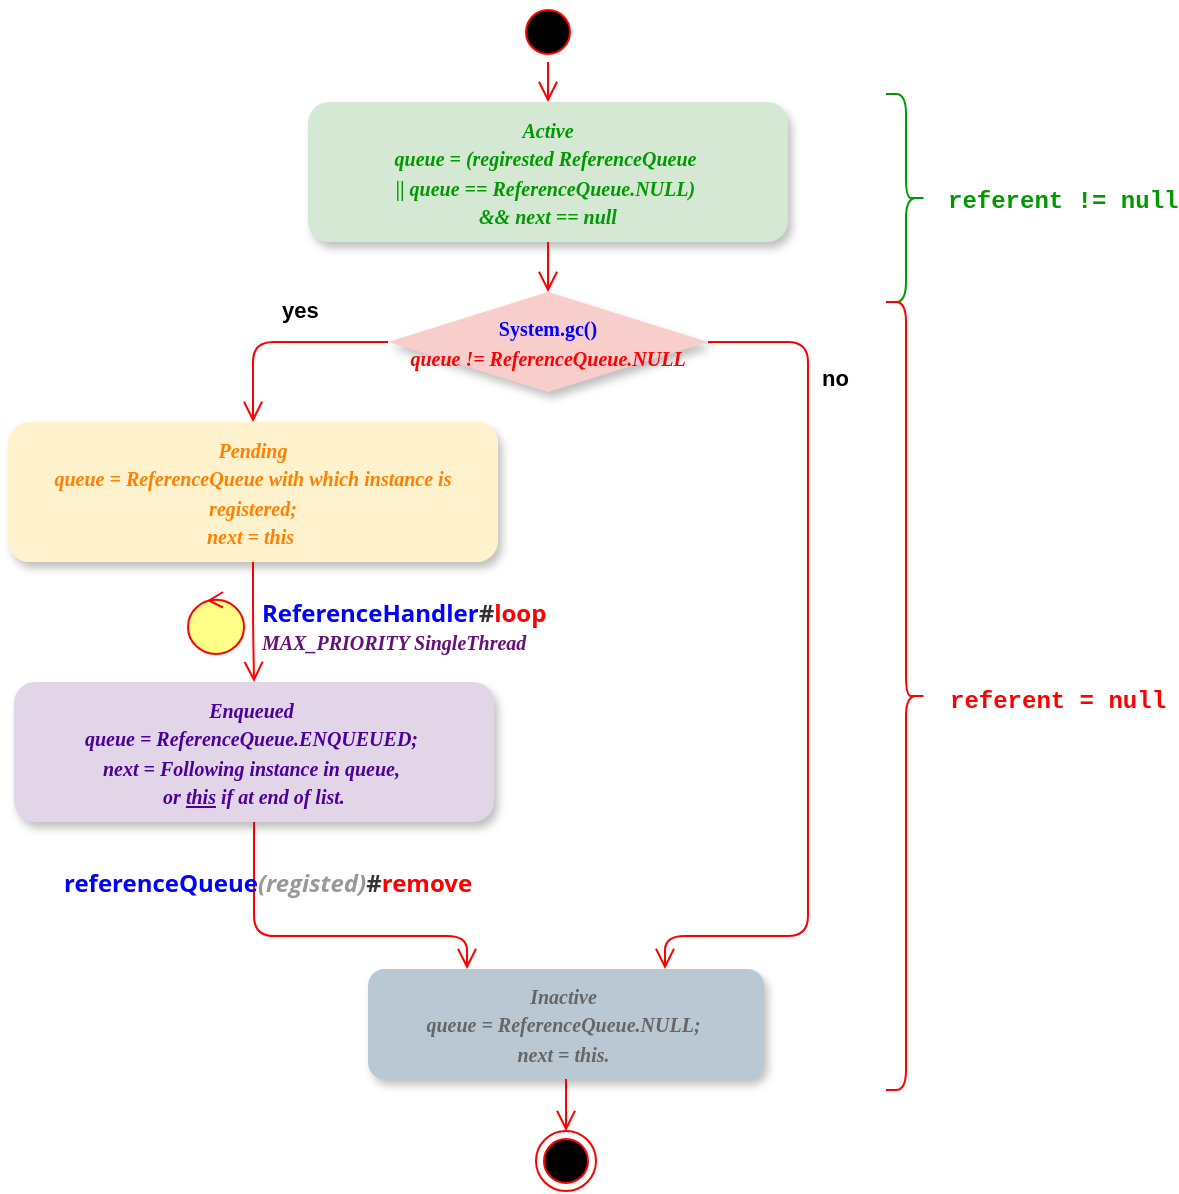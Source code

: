 <mxfile version="10.9.6" type="device"><diagram id="mPm5JGa3BU85IImtQkSL" name="state change&amp;encode"><mxGraphModel dx="946" dy="638" grid="0" gridSize="10" guides="1" tooltips="1" connect="1" arrows="1" fold="1" page="1" pageScale="1" pageWidth="827" pageHeight="1169" background="#ffffff" math="0" shadow="0"><root><mxCell id="0"/><mxCell id="1" parent="0"/><mxCell id="KNiP9vnozf1YnMLcfzoj-1" value="&lt;pre&gt;&lt;font color=&quot;#009900&quot;&gt;&lt;font face=&quot;menlo&quot;&gt;&lt;span style=&quot;font-size: 7.5pt&quot;&gt;&lt;i&gt;Active&lt;br&gt;&lt;/i&gt;&lt;/span&gt;&lt;span style=&quot;font-size: 10px&quot;&gt;&lt;i&gt;queue = (regirested ReferenceQueue &lt;br&gt;|| queue == ReferenceQueue.NULL) &lt;br&gt;&lt;/i&gt;&lt;/span&gt;&lt;/font&gt;&lt;i style=&quot;font-size: 10px ; font-family: &amp;#34;menlo&amp;#34; ; white-space: normal&quot;&gt;&amp;amp;&amp;amp; next == null&lt;/i&gt;&lt;/font&gt;&lt;/pre&gt;" style="rounded=1;whiteSpace=wrap;html=1;fontStyle=1;fillColor=#d5e8d4;strokeColor=none;strokeWidth=1;shadow=1;" parent="1" vertex="1"><mxGeometry x="320" y="210" width="240" height="70" as="geometry"/></mxCell><mxCell id="KNiP9vnozf1YnMLcfzoj-3" value="&lt;pre&gt;&lt;pre&gt;&lt;font color=&quot;#ff8000&quot;&gt;&lt;span style=&quot;font-family: &amp;#34;menlo&amp;#34; ; font-size: 7.5pt ; font-style: italic&quot;&gt;Pending&lt;br&gt;&lt;/span&gt;&lt;font face=&quot;menlo&quot;&gt;&lt;span style=&quot;font-size: 10px ; white-space: normal&quot;&gt;&lt;i&gt;queue = ReferenceQueue with which instance is registered; &lt;br&gt;next = this&amp;nbsp;&lt;/i&gt;&lt;/span&gt;&lt;/font&gt;&lt;/font&gt;&lt;font face=&quot;menlo&quot; style=&quot;background-color: rgb(255 , 255 , 255)&quot;&gt;&lt;span style=&quot;font-size: 7.5pt&quot;&gt;&lt;br&gt;&lt;/span&gt;&lt;/font&gt;&lt;/pre&gt;&lt;/pre&gt;" style="rounded=1;whiteSpace=wrap;html=1;fontStyle=1;fillColor=#fff2cc;strokeColor=none;strokeWidth=1;shadow=1;" parent="1" vertex="1"><mxGeometry x="170" y="370" width="245" height="70" as="geometry"/></mxCell><mxCell id="KNiP9vnozf1YnMLcfzoj-5" value="&lt;pre&gt;&lt;pre&gt;&lt;pre&gt;&lt;font color=&quot;#4c0099&quot;&gt;&lt;span style=&quot;font-family: &amp;#34;menlo&amp;#34; ; font-size: 7.5pt ; font-style: italic&quot;&gt;Enqueued &lt;br&gt;&lt;/span&gt;&lt;font face=&quot;menlo&quot;&gt;&lt;span style=&quot;font-size: 10px&quot;&gt;&lt;i&gt;queue = ReferenceQueue.ENQUEUED; &lt;br&gt;next = Following instance in queue, &lt;br&gt;or &lt;u&gt;this&lt;/u&gt; if at end of list.&lt;/i&gt;&lt;/span&gt;&lt;/font&gt;&lt;/font&gt;&lt;/pre&gt;&lt;/pre&gt;&lt;/pre&gt;" style="rounded=1;whiteSpace=wrap;html=1;fontStyle=1;fillColor=#e1d5e7;strokeColor=none;strokeWidth=1;shadow=1;" parent="1" vertex="1"><mxGeometry x="173" y="500" width="240" height="70" as="geometry"/></mxCell><mxCell id="KNiP9vnozf1YnMLcfzoj-7" value="&lt;pre&gt;&lt;pre&gt;&lt;pre&gt;&lt;pre&gt;&lt;font color=&quot;#666666&quot;&gt;&lt;span style=&quot;font-family: &amp;#34;menlo&amp;#34; ; font-size: 7.5pt ; font-style: italic&quot;&gt;Inactive &lt;br&gt;&lt;/span&gt;&lt;font face=&quot;menlo&quot;&gt;&lt;span style=&quot;font-size: 10px&quot;&gt;&lt;i&gt;queue = ReferenceQueue.NULL; &lt;br&gt;next = this. &lt;/i&gt;&lt;/span&gt;&lt;/font&gt;&lt;/font&gt;&lt;/pre&gt;&lt;/pre&gt;&lt;/pre&gt;&lt;/pre&gt;" style="rounded=1;whiteSpace=wrap;html=1;fontStyle=1;fillColor=#bac8d3;strokeColor=none;strokeWidth=1;shadow=1;" parent="1" vertex="1"><mxGeometry x="350" y="643.5" width="198" height="55" as="geometry"/></mxCell><mxCell id="KNiP9vnozf1YnMLcfzoj-10" value="" style="ellipse;html=1;shape=startState;fillColor=#000000;strokeColor=#ff0000;fontStyle=1;fontColor=#000000;gradientColor=none;gradientDirection=north;" parent="1" vertex="1"><mxGeometry x="425" y="160" width="30" height="30" as="geometry"/></mxCell><mxCell id="KNiP9vnozf1YnMLcfzoj-11" value="" style="edgeStyle=orthogonalEdgeStyle;html=1;verticalAlign=bottom;endArrow=open;endSize=8;strokeColor=#ff0000;entryX=0.5;entryY=0;entryDx=0;entryDy=0;fontStyle=1;fontColor=#000000;" parent="1" source="KNiP9vnozf1YnMLcfzoj-10" target="KNiP9vnozf1YnMLcfzoj-1" edge="1"><mxGeometry relative="1" as="geometry"><mxPoint x="295" y="230" as="targetPoint"/></mxGeometry></mxCell><mxCell id="KNiP9vnozf1YnMLcfzoj-13" value="" style="edgeStyle=orthogonalEdgeStyle;html=1;verticalAlign=bottom;endArrow=open;endSize=8;strokeColor=#ff0000;fontStyle=1;exitX=0.5;exitY=1;exitDx=0;exitDy=0;fontColor=#000000;" parent="1" source="KNiP9vnozf1YnMLcfzoj-1" target="KNiP9vnozf1YnMLcfzoj-20" edge="1"><mxGeometry relative="1" as="geometry"><mxPoint x="275" y="255" as="targetPoint"/><mxPoint x="305" y="220" as="sourcePoint"/></mxGeometry></mxCell><mxCell id="KNiP9vnozf1YnMLcfzoj-14" value="" style="edgeStyle=orthogonalEdgeStyle;html=1;verticalAlign=bottom;endArrow=open;endSize=8;strokeColor=#ff0000;entryX=0.5;entryY=0;entryDx=0;entryDy=0;fontStyle=1;exitX=0.5;exitY=1;exitDx=0;exitDy=0;fontColor=#000000;" parent="1" source="KNiP9vnozf1YnMLcfzoj-3" target="KNiP9vnozf1YnMLcfzoj-5" edge="1"><mxGeometry relative="1" as="geometry"><mxPoint x="302" y="380" as="targetPoint"/><mxPoint x="302" y="305" as="sourcePoint"/></mxGeometry></mxCell><mxCell id="KNiP9vnozf1YnMLcfzoj-15" value="" style="edgeStyle=orthogonalEdgeStyle;html=1;verticalAlign=bottom;endArrow=open;endSize=8;strokeColor=#ff0000;entryX=0.25;entryY=0;entryDx=0;entryDy=0;fontStyle=1;exitX=0.5;exitY=1;exitDx=0;exitDy=0;fontColor=#000000;" parent="1" source="KNiP9vnozf1YnMLcfzoj-5" target="KNiP9vnozf1YnMLcfzoj-7" edge="1"><mxGeometry relative="1" as="geometry"><mxPoint x="542" y="405" as="targetPoint"/><mxPoint x="425" y="405" as="sourcePoint"/><Array as="points"><mxPoint x="293" y="627"/><mxPoint x="400" y="627"/></Array></mxGeometry></mxCell><mxCell id="KNiP9vnozf1YnMLcfzoj-20" value="&lt;pre&gt;&lt;font face=&quot;menlo&quot;&gt;&lt;span style=&quot;font-size: 10px&quot;&gt;&lt;b&gt;&lt;font color=&quot;#0000ff&quot;&gt;System.gc()&lt;/font&gt;&lt;/b&gt;&lt;i style=&quot;color: rgb(255 , 0 , 0) ; font-weight: 700&quot;&gt;&lt;br&gt;queue != ReferenceQueue.NULL&lt;/i&gt;&lt;/span&gt;&lt;/font&gt;&lt;/pre&gt;" style="rhombus;whiteSpace=wrap;html=1;fillColor=#F8CECC;strokeColor=none;fontColor=#000000;strokeWidth=1;shadow=1;" parent="1" vertex="1"><mxGeometry x="360" y="305" width="160" height="50" as="geometry"/></mxCell><mxCell id="KNiP9vnozf1YnMLcfzoj-21" value="&lt;b&gt;no&lt;/b&gt;" style="edgeStyle=orthogonalEdgeStyle;html=1;align=left;verticalAlign=bottom;endArrow=open;endSize=8;strokeColor=#ff0000;entryX=0.75;entryY=0;entryDx=0;entryDy=0;exitX=1;exitY=0.5;exitDx=0;exitDy=0;fontColor=#000000;" parent="1" source="KNiP9vnozf1YnMLcfzoj-20" target="KNiP9vnozf1YnMLcfzoj-7" edge="1"><mxGeometry x="-0.77" y="-27" relative="1" as="geometry"><mxPoint x="340" y="840" as="targetPoint"/><Array as="points"><mxPoint x="570" y="330"/><mxPoint x="570" y="627"/><mxPoint x="499" y="627"/></Array><mxPoint x="32" y="27" as="offset"/></mxGeometry></mxCell><mxCell id="KNiP9vnozf1YnMLcfzoj-22" value="&lt;b&gt;yes&lt;/b&gt;" style="edgeStyle=orthogonalEdgeStyle;html=1;align=left;verticalAlign=top;endArrow=open;endSize=8;strokeColor=#ff0000;entryX=0.5;entryY=0;entryDx=0;entryDy=0;exitX=0;exitY=0.5;exitDx=0;exitDy=0;fontColor=#000000;" parent="1" source="KNiP9vnozf1YnMLcfzoj-20" target="KNiP9vnozf1YnMLcfzoj-3" edge="1"><mxGeometry x="0.028" y="-29" relative="1" as="geometry"><mxPoint x="200" y="920" as="targetPoint"/><Array as="points"><mxPoint x="293" y="330"/></Array><mxPoint as="offset"/></mxGeometry></mxCell><mxCell id="KNiP9vnozf1YnMLcfzoj-23" value="" style="ellipse;html=1;shape=endState;fillColor=#000000;strokeColor=#ff0000;fontColor=#000000;gradientColor=none;" parent="1" vertex="1"><mxGeometry x="434" y="724.5" width="30" height="30" as="geometry"/></mxCell><mxCell id="KNiP9vnozf1YnMLcfzoj-26" value="" style="edgeStyle=orthogonalEdgeStyle;html=1;align=left;verticalAlign=bottom;endArrow=open;endSize=8;strokeColor=#ff0000;entryX=0.5;entryY=0;entryDx=0;entryDy=0;exitX=0.5;exitY=1;exitDx=0;exitDy=0;fontColor=#000000;" parent="1" source="KNiP9vnozf1YnMLcfzoj-7" target="KNiP9vnozf1YnMLcfzoj-23" edge="1"><mxGeometry x="-0.941" y="10" relative="1" as="geometry"><mxPoint x="509" y="601" as="targetPoint"/><mxPoint x="449" y="646" as="sourcePoint"/><Array as="points"/><mxPoint as="offset"/></mxGeometry></mxCell><mxCell id="KNiP9vnozf1YnMLcfzoj-28" value="" style="ellipse;shape=umlControl;whiteSpace=wrap;html=1;shadow=0;strokeWidth=1;fillColor=#ffff88;strokeColor=#FF0000;direction=north;rotation=90;" parent="1" vertex="1"><mxGeometry x="258.5" y="456.5" width="31" height="28" as="geometry"/></mxCell><mxCell id="KNiP9vnozf1YnMLcfzoj-29" value="&lt;b style=&quot;font-family: &amp;#34;open sans&amp;#34; , &amp;#34;clear sans&amp;#34; , &amp;#34;helvetica neue&amp;#34; , &amp;#34;helvetica&amp;#34; , &amp;#34;arial&amp;#34; , sans-serif ; text-align: center ; white-space: pre-wrap&quot;&gt;&lt;font color=&quot;#0000ff&quot;&gt;ReferenceHandler&lt;/font&gt;&lt;/b&gt;&lt;b style=&quot;color: rgb(51 , 51 , 51) ; font-family: &amp;#34;open sans&amp;#34; , &amp;#34;clear sans&amp;#34; , &amp;#34;helvetica neue&amp;#34; , &amp;#34;helvetica&amp;#34; , &amp;#34;arial&amp;#34; , sans-serif ; text-align: center ; white-space: pre-wrap&quot;&gt;#&lt;/b&gt;&lt;b style=&quot;font-family: &amp;#34;open sans&amp;#34; , &amp;#34;clear sans&amp;#34; , &amp;#34;helvetica neue&amp;#34; , &amp;#34;helvetica&amp;#34; , &amp;#34;arial&amp;#34; , sans-serif ; text-align: center ; white-space: pre-wrap&quot;&gt;&lt;font color=&quot;#ff0000&quot;&gt;loop&lt;br&gt;&lt;/font&gt;&lt;/b&gt;&lt;span style=&quot;color: rgb(102 , 14 , 122) ; font-style: italic ; font-weight: bold ; background-color: rgb(255 , 255 , 255) ; font-family: &amp;#34;menlo&amp;#34; ; font-size: 7.5pt&quot;&gt;MAX_PRIORITY SingleThread&amp;nbsp;&amp;nbsp;&lt;/span&gt;&lt;b style=&quot;font-family: &amp;#34;open sans&amp;#34; , &amp;#34;clear sans&amp;#34; , &amp;#34;helvetica neue&amp;#34; , &amp;#34;helvetica&amp;#34; , &amp;#34;arial&amp;#34; , sans-serif ; text-align: center ; white-space: pre-wrap&quot;&gt;&lt;font color=&quot;#ff0000&quot;&gt;&lt;br&gt;&lt;/font&gt;&lt;/b&gt;" style="text;html=1;resizable=0;points=[];autosize=1;align=left;verticalAlign=top;spacingTop=-4;fontColor=#000000;fontStyle=0" parent="1" vertex="1"><mxGeometry x="295" y="455.5" width="173" height="29" as="geometry"/></mxCell><mxCell id="KNiP9vnozf1YnMLcfzoj-36" value="&lt;b style=&quot;font-family: &amp;#34;open sans&amp;#34; , &amp;#34;clear sans&amp;#34; , &amp;#34;helvetica neue&amp;#34; , &amp;#34;helvetica&amp;#34; , &amp;#34;arial&amp;#34; , sans-serif ; text-align: center ; white-space: pre-wrap&quot;&gt;&lt;font color=&quot;#0000ff&quot;&gt;referenceQueue&lt;/font&gt;&lt;i&gt;&lt;font color=&quot;#999999&quot;&gt;(registed)&lt;/font&gt;&lt;/i&gt;&lt;/b&gt;&lt;b style=&quot;color: rgb(51 , 51 , 51) ; font-family: &amp;#34;open sans&amp;#34; , &amp;#34;clear sans&amp;#34; , &amp;#34;helvetica neue&amp;#34; , &amp;#34;helvetica&amp;#34; , &amp;#34;arial&amp;#34; , sans-serif ; text-align: center ; white-space: pre-wrap&quot;&gt;#&lt;/b&gt;&lt;b style=&quot;font-family: &amp;#34;open sans&amp;#34; , &amp;#34;clear sans&amp;#34; , &amp;#34;helvetica neue&amp;#34; , &amp;#34;helvetica&amp;#34; , &amp;#34;arial&amp;#34; , sans-serif ; text-align: center ; white-space: pre-wrap&quot;&gt;&lt;font color=&quot;#ff0000&quot;&gt;remove&lt;/font&gt;&lt;/b&gt;&lt;b style=&quot;font-family: &amp;#34;open sans&amp;#34; , &amp;#34;clear sans&amp;#34; , &amp;#34;helvetica neue&amp;#34; , &amp;#34;helvetica&amp;#34; , &amp;#34;arial&amp;#34; , sans-serif ; text-align: center ; white-space: pre-wrap&quot;&gt;&lt;font color=&quot;#ff0000&quot;&gt;&lt;br&gt;&lt;/font&gt;&lt;/b&gt;" style="text;html=1;resizable=0;points=[];autosize=1;align=left;verticalAlign=top;spacingTop=-4;fontColor=#000000;fontStyle=0" parent="1" vertex="1"><mxGeometry x="195.5" y="591" width="205" height="14" as="geometry"/></mxCell><mxCell id="KNiP9vnozf1YnMLcfzoj-37" value="" style="shape=curlyBracket;whiteSpace=wrap;html=1;rounded=1;shadow=0;strokeColor=#009900;strokeWidth=1;fillColor=#F8CECC;gradientColor=none;fontColor=#000000;direction=west;" parent="1" vertex="1"><mxGeometry x="609" y="206" width="20" height="104" as="geometry"/></mxCell><mxCell id="KNiP9vnozf1YnMLcfzoj-38" value="referent != null" style="text;html=1;resizable=0;points=[];autosize=1;align=left;verticalAlign=top;spacingTop=-4;fontColor=#009900;fontStyle=1;fontFamily=Courier New;" parent="1" vertex="1"><mxGeometry x="637.5" y="250" width="87" height="14" as="geometry"/></mxCell><mxCell id="KNiP9vnozf1YnMLcfzoj-39" value="" style="shape=curlyBracket;whiteSpace=wrap;html=1;rounded=1;shadow=0;strokeColor=#FF0000;strokeWidth=1;fillColor=#F8CECC;gradientColor=none;fontColor=#000000;direction=west;" parent="1" vertex="1"><mxGeometry x="609" y="310" width="20" height="394" as="geometry"/></mxCell><mxCell id="KNiP9vnozf1YnMLcfzoj-40" value="referent = null" style="text;html=1;resizable=0;points=[];autosize=1;align=left;verticalAlign=top;spacingTop=-4;fontColor=#FF0000;fontStyle=1;fontFamily=Courier New;" parent="1" vertex="1"><mxGeometry x="639" y="500" width="84" height="14" as="geometry"/></mxCell></root></mxGraphModel></diagram></mxfile>